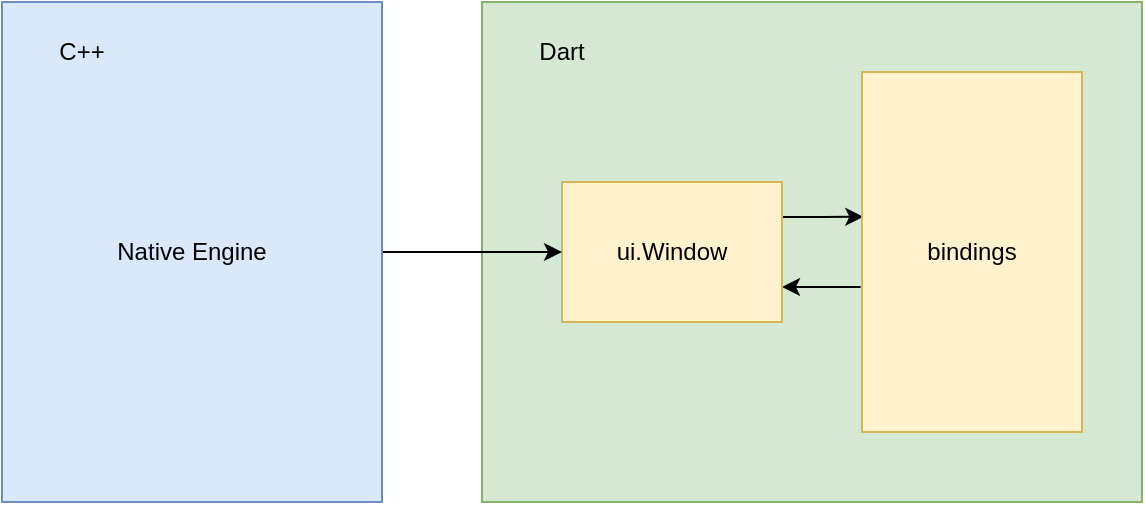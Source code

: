<mxfile version="13.6.6" type="github">
  <diagram id="5TzBVVq_Y8J2KCMgCbGa" name="Page-1">
    <mxGraphModel dx="782" dy="437" grid="1" gridSize="10" guides="1" tooltips="1" connect="1" arrows="1" fold="1" page="1" pageScale="1" pageWidth="827" pageHeight="1169" math="0" shadow="0">
      <root>
        <mxCell id="0" />
        <mxCell id="1" parent="0" />
        <mxCell id="SYNIxG4zdUOY6J0u-KkZ-4" value="" style="rounded=0;whiteSpace=wrap;html=1;fillColor=#d5e8d4;strokeColor=#82b366;" vertex="1" parent="1">
          <mxGeometry x="300" y="100" width="330" height="250" as="geometry" />
        </mxCell>
        <mxCell id="SYNIxG4zdUOY6J0u-KkZ-9" style="edgeStyle=orthogonalEdgeStyle;rounded=0;orthogonalLoop=1;jettySize=auto;html=1;exitX=1;exitY=0.25;exitDx=0;exitDy=0;entryX=0.006;entryY=0.402;entryDx=0;entryDy=0;entryPerimeter=0;" edge="1" parent="1" source="SYNIxG4zdUOY6J0u-KkZ-1" target="SYNIxG4zdUOY6J0u-KkZ-3">
          <mxGeometry relative="1" as="geometry" />
        </mxCell>
        <mxCell id="SYNIxG4zdUOY6J0u-KkZ-11" style="edgeStyle=orthogonalEdgeStyle;rounded=0;orthogonalLoop=1;jettySize=auto;html=1;exitX=1;exitY=0.75;exitDx=0;exitDy=0;entryX=-0.006;entryY=0.594;entryDx=0;entryDy=0;entryPerimeter=0;endArrow=none;endFill=0;startArrow=classic;startFill=1;" edge="1" parent="1" source="SYNIxG4zdUOY6J0u-KkZ-1" target="SYNIxG4zdUOY6J0u-KkZ-3">
          <mxGeometry relative="1" as="geometry" />
        </mxCell>
        <mxCell id="SYNIxG4zdUOY6J0u-KkZ-1" value="ui.Window" style="rounded=0;whiteSpace=wrap;html=1;fillColor=#fff2cc;strokeColor=#d6b656;" vertex="1" parent="1">
          <mxGeometry x="340" y="190" width="110" height="70" as="geometry" />
        </mxCell>
        <mxCell id="SYNIxG4zdUOY6J0u-KkZ-8" style="edgeStyle=orthogonalEdgeStyle;rounded=0;orthogonalLoop=1;jettySize=auto;html=1;exitX=1;exitY=0.5;exitDx=0;exitDy=0;entryX=0;entryY=0.5;entryDx=0;entryDy=0;" edge="1" parent="1" source="SYNIxG4zdUOY6J0u-KkZ-2" target="SYNIxG4zdUOY6J0u-KkZ-1">
          <mxGeometry relative="1" as="geometry" />
        </mxCell>
        <mxCell id="SYNIxG4zdUOY6J0u-KkZ-2" value="Native Engine" style="rounded=0;whiteSpace=wrap;html=1;fillColor=#dae8fc;strokeColor=#6c8ebf;" vertex="1" parent="1">
          <mxGeometry x="60" y="100" width="190" height="250" as="geometry" />
        </mxCell>
        <mxCell id="SYNIxG4zdUOY6J0u-KkZ-3" value="bindings" style="rounded=0;whiteSpace=wrap;html=1;fillColor=#fff2cc;strokeColor=#d6b656;" vertex="1" parent="1">
          <mxGeometry x="490" y="135" width="110" height="180" as="geometry" />
        </mxCell>
        <mxCell id="SYNIxG4zdUOY6J0u-KkZ-5" value="Dart" style="text;html=1;strokeColor=none;fillColor=none;align=center;verticalAlign=middle;whiteSpace=wrap;rounded=0;" vertex="1" parent="1">
          <mxGeometry x="320" y="115" width="40" height="20" as="geometry" />
        </mxCell>
        <mxCell id="SYNIxG4zdUOY6J0u-KkZ-6" value="C++" style="text;html=1;strokeColor=none;fillColor=none;align=center;verticalAlign=middle;whiteSpace=wrap;rounded=0;" vertex="1" parent="1">
          <mxGeometry x="80" y="115" width="40" height="20" as="geometry" />
        </mxCell>
      </root>
    </mxGraphModel>
  </diagram>
</mxfile>
